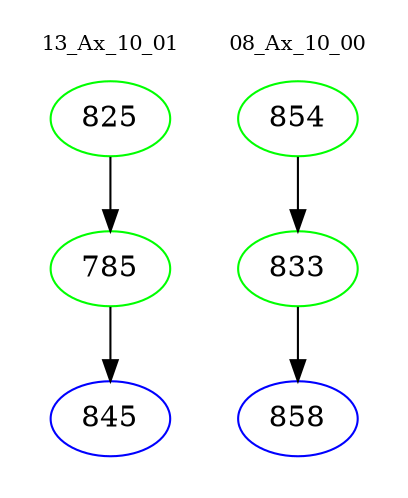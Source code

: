 digraph{
subgraph cluster_0 {
color = white
label = "13_Ax_10_01";
fontsize=10;
T0_825 [label="825", color="green"]
T0_825 -> T0_785 [color="black"]
T0_785 [label="785", color="green"]
T0_785 -> T0_845 [color="black"]
T0_845 [label="845", color="blue"]
}
subgraph cluster_1 {
color = white
label = "08_Ax_10_00";
fontsize=10;
T1_854 [label="854", color="green"]
T1_854 -> T1_833 [color="black"]
T1_833 [label="833", color="green"]
T1_833 -> T1_858 [color="black"]
T1_858 [label="858", color="blue"]
}
}
